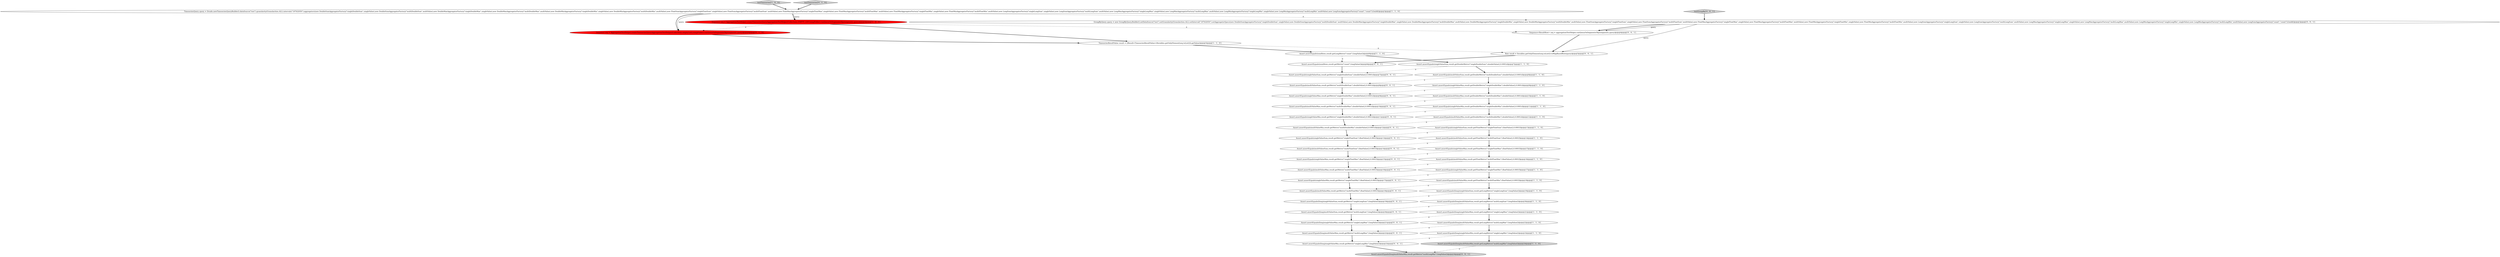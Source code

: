 digraph {
30 [style = filled, label = "Assert.assertEquals(singleValueSum,result.getMetric(\"singleFloatSum\").floatValue(),0.0001f)@@@13@@@['0', '0', '1']", fillcolor = white, shape = ellipse image = "AAA0AAABBB3BBB"];
15 [style = filled, label = "Assert.assertEquals(multiValueMax,result.getDoubleMetric(\"multiDoubleMax\").doubleValue(),0.0001d)@@@10@@@['1', '1', '0']", fillcolor = white, shape = ellipse image = "AAA0AAABBB1BBB"];
23 [style = filled, label = "Sequence seq = AggregationTestHelper.createTimeseriesQueryAggregationTestHelper(Collections.emptyList(),tempFolder).runQueryOnSegmentsObjs(segments,query)@@@4@@@['0', '1', '0']", fillcolor = red, shape = ellipse image = "AAA1AAABBB2BBB"];
22 [style = filled, label = "Assert.assertEquals(singleValueSum,result.getFloatMetric(\"singleFloatSum\").floatValue(),0.0001f)@@@13@@@['1', '1', '0']", fillcolor = white, shape = ellipse image = "AAA0AAABBB1BBB"];
36 [style = filled, label = "Assert.assertEquals(singleValueMax,result.getMetric(\"singleFloatMax\").floatValue(),0.0001f)@@@15@@@['0', '0', '1']", fillcolor = white, shape = ellipse image = "AAA0AAABBB3BBB"];
41 [style = filled, label = "Assert.assertEquals(multiValueSum,result.getMetric(\"multiFloatSum\").floatValue(),0.0001f)@@@14@@@['0', '0', '1']", fillcolor = white, shape = ellipse image = "AAA0AAABBB3BBB"];
35 [style = filled, label = "Assert.assertEquals(numRows,result.getMetric(\"count\").longValue())@@@6@@@['0', '0', '1']", fillcolor = white, shape = ellipse image = "AAA0AAABBB3BBB"];
8 [style = filled, label = "Assert.assertEquals(multiValueMax,result.getFloatMetric(\"multiFloatMax\").floatValue(),0.0001f)@@@16@@@['1', '1', '0']", fillcolor = white, shape = ellipse image = "AAA0AAABBB1BBB"];
17 [style = filled, label = "Assert.assertEquals(singleValueSum,result.getDoubleMetric(\"singleDoubleSum\").doubleValue(),0.0001d)@@@7@@@['1', '1', '0']", fillcolor = white, shape = ellipse image = "AAA0AAABBB1BBB"];
28 [style = filled, label = "Assert.assertEquals(singleValueMin,result.getMetric(\"singleFloatMin\").floatValue(),0.0001f)@@@17@@@['0', '0', '1']", fillcolor = white, shape = ellipse image = "AAA0AAABBB3BBB"];
44 [style = filled, label = "Assert.assertEquals(multiValueMax,result.getMetric(\"multiFloatMax\").floatValue(),0.0001f)@@@16@@@['0', '0', '1']", fillcolor = white, shape = ellipse image = "AAA0AAABBB3BBB"];
39 [style = filled, label = "Assert.assertEquals(multiValueMin,result.getMetric(\"multiFloatMin\").floatValue(),0.0001f)@@@18@@@['0', '0', '1']", fillcolor = white, shape = ellipse image = "AAA0AAABBB3BBB"];
47 [style = filled, label = "Assert.assertEquals((long)singleValueMax,result.getMetric(\"singleLongMax\").longValue())@@@21@@@['0', '0', '1']", fillcolor = white, shape = ellipse image = "AAA0AAABBB3BBB"];
43 [style = filled, label = "Assert.assertEquals((long)multiValueMax,result.getMetric(\"multiLongMax\").longValue())@@@22@@@['0', '0', '1']", fillcolor = white, shape = ellipse image = "AAA0AAABBB3BBB"];
20 [style = filled, label = "Assert.assertEquals(singleValueMax,result.getDoubleMetric(\"singleDoubleMax\").doubleValue(),0.0001d)@@@9@@@['1', '1', '0']", fillcolor = white, shape = ellipse image = "AAA0AAABBB1BBB"];
33 [style = filled, label = "Assert.assertEquals((long)singleValueMin,result.getMetric(\"singleLongMin\").longValue())@@@23@@@['0', '0', '1']", fillcolor = white, shape = ellipse image = "AAA0AAABBB3BBB"];
38 [style = filled, label = "Sequence<ResultRow> seq = aggregationTestHelper.runQueryOnSegmentsObjs(segments,query)@@@4@@@['0', '0', '1']", fillcolor = white, shape = ellipse image = "AAA0AAABBB3BBB"];
34 [style = filled, label = "Assert.assertEquals(singleValueMin,result.getMetric(\"singleDoubleMin\").doubleValue(),0.0001d)@@@11@@@['0', '0', '1']", fillcolor = white, shape = ellipse image = "AAA0AAABBB3BBB"];
29 [style = filled, label = "Assert.assertEquals(singleValueSum,result.getMetric(\"singleDoubleSum\").doubleValue(),0.0001d)@@@7@@@['0', '0', '1']", fillcolor = white, shape = ellipse image = "AAA0AAABBB3BBB"];
12 [style = filled, label = "Assert.assertEquals((long)singleValueSum,result.getLongMetric(\"singleLongSum\").longValue())@@@19@@@['1', '1', '0']", fillcolor = white, shape = ellipse image = "AAA0AAABBB1BBB"];
1 [style = filled, label = "Assert.assertEquals(singleValueMax,result.getFloatMetric(\"singleFloatMax\").floatValue(),0.0001f)@@@15@@@['1', '1', '0']", fillcolor = white, shape = ellipse image = "AAA0AAABBB1BBB"];
4 [style = filled, label = "Assert.assertEquals(singleValueMin,result.getFloatMetric(\"singleFloatMin\").floatValue(),0.0001f)@@@17@@@['1', '1', '0']", fillcolor = white, shape = ellipse image = "AAA0AAABBB1BBB"];
11 [style = filled, label = "Assert.assertEquals(multiValueSum,result.getFloatMetric(\"multiFloatSum\").floatValue(),0.0001f)@@@14@@@['1', '1', '0']", fillcolor = white, shape = ellipse image = "AAA0AAABBB1BBB"];
32 [style = filled, label = "Assert.assertEquals(multiValueSum,result.getMetric(\"multiDoubleSum\").doubleValue(),0.0001d)@@@8@@@['0', '0', '1']", fillcolor = white, shape = ellipse image = "AAA0AAABBB3BBB"];
40 [style = filled, label = "Assert.assertEquals(multiValueMax,result.getMetric(\"multiDoubleMax\").doubleValue(),0.0001d)@@@10@@@['0', '0', '1']", fillcolor = white, shape = ellipse image = "AAA0AAABBB3BBB"];
45 [style = filled, label = "Assert.assertEquals((long)multiValueSum,result.getMetric(\"multiLongSum\").longValue())@@@20@@@['0', '0', '1']", fillcolor = white, shape = ellipse image = "AAA0AAABBB3BBB"];
14 [style = filled, label = "Assert.assertEquals(numRows,result.getLongMetric(\"count\").longValue())@@@6@@@['1', '1', '0']", fillcolor = white, shape = ellipse image = "AAA0AAABBB1BBB"];
3 [style = filled, label = "Assert.assertEquals(singleValueMin,result.getDoubleMetric(\"singleDoubleMin\").doubleValue(),0.0001d)@@@11@@@['1', '1', '0']", fillcolor = white, shape = ellipse image = "AAA0AAABBB1BBB"];
27 [style = filled, label = "Assert.assertEquals(singleValueMax,result.getMetric(\"singleDoubleMax\").doubleValue(),0.0001d)@@@9@@@['0', '0', '1']", fillcolor = white, shape = ellipse image = "AAA0AAABBB3BBB"];
25 [style = filled, label = "Assert.assertEquals(multiValueMin,result.getMetric(\"multiDoubleMin\").doubleValue(),0.0001d)@@@12@@@['0', '0', '1']", fillcolor = white, shape = ellipse image = "AAA0AAABBB3BBB"];
6 [style = filled, label = "Assert.assertEquals((long)multiValueSum,result.getLongMetric(\"multiLongSum\").longValue())@@@20@@@['1', '1', '0']", fillcolor = white, shape = ellipse image = "AAA0AAABBB1BBB"];
7 [style = filled, label = "Sequence seq = AggregationTestHelper.createTimeseriesQueryAggregationTestHelper(Collections.EMPTY_LIST,tempFolder).runQueryOnSegmentsObjs(segments,query)@@@4@@@['1', '0', '0']", fillcolor = red, shape = ellipse image = "AAA1AAABBB1BBB"];
13 [style = filled, label = "Assert.assertEquals((long)multiValueMin,result.getLongMetric(\"multiLongMin\").longValue())@@@24@@@['1', '1', '0']", fillcolor = lightgray, shape = ellipse image = "AAA0AAABBB1BBB"];
42 [style = filled, label = "GroupByQuery query = new GroupByQuery.Builder().setDataSource(\"test\").setGranularity(Granularities.ALL).setInterval(\"1970/2050\").setAggregatorSpecs(new DoubleSumAggregatorFactory(\"singleDoubleSum\",singleValue),new DoubleSumAggregatorFactory(\"multiDoubleSum\",multiValue),new DoubleMaxAggregatorFactory(\"singleDoubleMax\",singleValue),new DoubleMaxAggregatorFactory(\"multiDoubleMax\",multiValue),new DoubleMinAggregatorFactory(\"singleDoubleMin\",singleValue),new DoubleMinAggregatorFactory(\"multiDoubleMin\",multiValue),new FloatSumAggregatorFactory(\"singleFloatSum\",singleValue),new FloatSumAggregatorFactory(\"multiFloatSum\",multiValue),new FloatMaxAggregatorFactory(\"singleFloatMax\",singleValue),new FloatMaxAggregatorFactory(\"multiFloatMax\",multiValue),new FloatMinAggregatorFactory(\"singleFloatMin\",singleValue),new FloatMinAggregatorFactory(\"multiFloatMin\",multiValue),new LongSumAggregatorFactory(\"singleLongSum\",singleValue),new LongSumAggregatorFactory(\"multiLongSum\",multiValue),new LongMaxAggregatorFactory(\"singleLongMax\",singleValue),new LongMaxAggregatorFactory(\"multiLongMax\",multiValue),new LongMinAggregatorFactory(\"singleLongMin\",singleValue),new LongMinAggregatorFactory(\"multiLongMin\",multiValue),new LongSumAggregatorFactory(\"count\",\"count\")).build()@@@3@@@['0', '0', '1']", fillcolor = white, shape = ellipse image = "AAA0AAABBB3BBB"];
10 [style = filled, label = "Assert.assertEquals((long)multiValueMax,result.getLongMetric(\"multiLongMax\").longValue())@@@22@@@['1', '1', '0']", fillcolor = white, shape = ellipse image = "AAA0AAABBB1BBB"];
26 [style = filled, label = "Assert.assertEquals((long)multiValueMin,result.getMetric(\"multiLongMin\").longValue())@@@24@@@['0', '0', '1']", fillcolor = lightgray, shape = ellipse image = "AAA0AAABBB3BBB"];
5 [style = filled, label = "Assert.assertEquals((long)singleValueMax,result.getLongMetric(\"singleLongMax\").longValue())@@@21@@@['1', '1', '0']", fillcolor = white, shape = ellipse image = "AAA0AAABBB1BBB"];
21 [style = filled, label = "Assert.assertEquals((long)singleValueMin,result.getLongMetric(\"singleLongMin\").longValue())@@@23@@@['1', '1', '0']", fillcolor = white, shape = ellipse image = "AAA0AAABBB1BBB"];
9 [style = filled, label = "TimeseriesResultValue result = ((Result<TimeseriesResultValue>)Iterables.getOnlyElement(seq.toList())).getValue()@@@5@@@['1', '1', '0']", fillcolor = white, shape = ellipse image = "AAA0AAABBB1BBB"];
37 [style = filled, label = "Row result = Iterables.getOnlyElement(seq.toList()).toMapBasedRow(query)@@@5@@@['0', '0', '1']", fillcolor = white, shape = ellipse image = "AAA0AAABBB3BBB"];
19 [style = filled, label = "Assert.assertEquals(multiValueSum,result.getDoubleMetric(\"multiDoubleSum\").doubleValue(),0.0001d)@@@8@@@['1', '1', '0']", fillcolor = white, shape = ellipse image = "AAA0AAABBB1BBB"];
2 [style = filled, label = "TimeseriesQuery query = Druids.newTimeseriesQueryBuilder().dataSource(\"test\").granularity(Granularities.ALL).intervals(\"1970/2050\").aggregators(new DoubleSumAggregatorFactory(\"singleDoubleSum\",singleValue),new DoubleSumAggregatorFactory(\"multiDoubleSum\",multiValue),new DoubleMaxAggregatorFactory(\"singleDoubleMax\",singleValue),new DoubleMaxAggregatorFactory(\"multiDoubleMax\",multiValue),new DoubleMinAggregatorFactory(\"singleDoubleMin\",singleValue),new DoubleMinAggregatorFactory(\"multiDoubleMin\",multiValue),new FloatSumAggregatorFactory(\"singleFloatSum\",singleValue),new FloatSumAggregatorFactory(\"multiFloatSum\",multiValue),new FloatMaxAggregatorFactory(\"singleFloatMax\",singleValue),new FloatMaxAggregatorFactory(\"multiFloatMax\",multiValue),new FloatMinAggregatorFactory(\"singleFloatMin\",singleValue),new FloatMinAggregatorFactory(\"multiFloatMin\",multiValue),new LongSumAggregatorFactory(\"singleLongSum\",singleValue),new LongSumAggregatorFactory(\"multiLongSum\",multiValue),new LongMaxAggregatorFactory(\"singleLongMax\",singleValue),new LongMaxAggregatorFactory(\"multiLongMax\",multiValue),new LongMinAggregatorFactory(\"singleLongMin\",singleValue),new LongMinAggregatorFactory(\"multiLongMin\",multiValue),new LongSumAggregatorFactory(\"count\",\"count\")).build()@@@3@@@['1', '1', '0']", fillcolor = white, shape = ellipse image = "AAA0AAABBB1BBB"];
16 [style = filled, label = "Assert.assertEquals(multiValueMin,result.getDoubleMetric(\"multiDoubleMin\").doubleValue(),0.0001d)@@@12@@@['1', '1', '0']", fillcolor = white, shape = ellipse image = "AAA0AAABBB1BBB"];
46 [style = filled, label = "testGroupBy['0', '0', '1']", fillcolor = lightgray, shape = diamond image = "AAA0AAABBB3BBB"];
0 [style = filled, label = "Assert.assertEquals(multiValueMin,result.getFloatMetric(\"multiFloatMin\").floatValue(),0.0001f)@@@18@@@['1', '1', '0']", fillcolor = white, shape = ellipse image = "AAA0AAABBB1BBB"];
18 [style = filled, label = "testTimeseries['1', '0', '0']", fillcolor = lightgray, shape = diamond image = "AAA0AAABBB1BBB"];
31 [style = filled, label = "Assert.assertEquals((long)singleValueSum,result.getMetric(\"singleLongSum\").longValue())@@@19@@@['0', '0', '1']", fillcolor = white, shape = ellipse image = "AAA0AAABBB3BBB"];
24 [style = filled, label = "testTimeseries['0', '1', '0']", fillcolor = lightgray, shape = diamond image = "AAA0AAABBB2BBB"];
2->42 [style = dashed, label="0"];
5->10 [style = bold, label=""];
46->42 [style = bold, label=""];
34->25 [style = bold, label=""];
30->41 [style = bold, label=""];
1->8 [style = bold, label=""];
35->29 [style = bold, label=""];
7->23 [style = dashed, label="0"];
24->2 [style = bold, label=""];
36->44 [style = bold, label=""];
11->1 [style = bold, label=""];
42->38 [style = solid, label="query"];
25->30 [style = bold, label=""];
19->20 [style = bold, label=""];
0->12 [style = bold, label=""];
28->39 [style = bold, label=""];
20->27 [style = dashed, label="0"];
16->25 [style = dashed, label="0"];
5->47 [style = dashed, label="0"];
2->23 [style = solid, label="query"];
12->31 [style = dashed, label="0"];
14->17 [style = bold, label=""];
32->27 [style = bold, label=""];
47->43 [style = bold, label=""];
10->21 [style = bold, label=""];
40->34 [style = bold, label=""];
0->39 [style = dashed, label="0"];
3->16 [style = bold, label=""];
18->2 [style = bold, label=""];
16->22 [style = bold, label=""];
15->3 [style = bold, label=""];
12->6 [style = bold, label=""];
17->29 [style = dashed, label="0"];
15->40 [style = dashed, label="0"];
13->26 [style = dashed, label="0"];
17->19 [style = bold, label=""];
4->0 [style = bold, label=""];
33->26 [style = bold, label=""];
9->37 [style = dashed, label="0"];
4->28 [style = dashed, label="0"];
7->9 [style = bold, label=""];
2->23 [style = bold, label=""];
6->5 [style = bold, label=""];
41->36 [style = bold, label=""];
3->34 [style = dashed, label="0"];
1->36 [style = dashed, label="0"];
6->45 [style = dashed, label="0"];
38->37 [style = bold, label=""];
39->31 [style = bold, label=""];
21->33 [style = dashed, label="0"];
29->32 [style = bold, label=""];
42->37 [style = solid, label="query"];
44->28 [style = bold, label=""];
7->38 [style = dashed, label="0"];
22->30 [style = dashed, label="0"];
9->14 [style = bold, label=""];
45->47 [style = bold, label=""];
11->41 [style = dashed, label="0"];
43->33 [style = bold, label=""];
14->35 [style = dashed, label="0"];
27->40 [style = bold, label=""];
10->43 [style = dashed, label="0"];
19->32 [style = dashed, label="0"];
2->7 [style = bold, label=""];
8->4 [style = bold, label=""];
37->35 [style = bold, label=""];
8->44 [style = dashed, label="0"];
20->15 [style = bold, label=""];
23->9 [style = bold, label=""];
31->45 [style = bold, label=""];
22->11 [style = bold, label=""];
42->38 [style = bold, label=""];
2->7 [style = solid, label="query"];
21->13 [style = bold, label=""];
}
